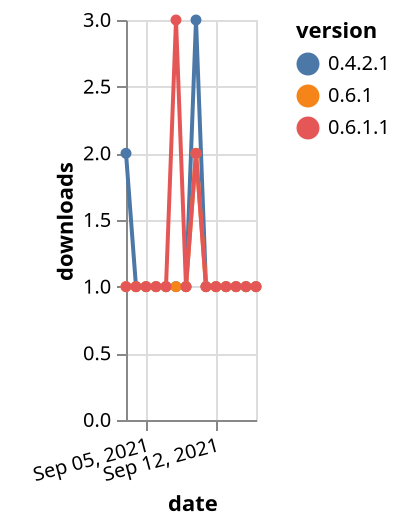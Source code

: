 {"$schema": "https://vega.github.io/schema/vega-lite/v5.json", "description": "A simple bar chart with embedded data.", "data": {"values": [{"date": "2021-09-03", "total": 350, "delta": 2, "version": "0.4.2.1"}, {"date": "2021-09-04", "total": 351, "delta": 1, "version": "0.4.2.1"}, {"date": "2021-09-05", "total": 352, "delta": 1, "version": "0.4.2.1"}, {"date": "2021-09-06", "total": 353, "delta": 1, "version": "0.4.2.1"}, {"date": "2021-09-07", "total": 354, "delta": 1, "version": "0.4.2.1"}, {"date": "2021-09-08", "total": 355, "delta": 1, "version": "0.4.2.1"}, {"date": "2021-09-09", "total": 356, "delta": 1, "version": "0.4.2.1"}, {"date": "2021-09-10", "total": 359, "delta": 3, "version": "0.4.2.1"}, {"date": "2021-09-11", "total": 360, "delta": 1, "version": "0.4.2.1"}, {"date": "2021-09-12", "total": 361, "delta": 1, "version": "0.4.2.1"}, {"date": "2021-09-13", "total": 362, "delta": 1, "version": "0.4.2.1"}, {"date": "2021-09-14", "total": 363, "delta": 1, "version": "0.4.2.1"}, {"date": "2021-09-15", "total": 364, "delta": 1, "version": "0.4.2.1"}, {"date": "2021-09-16", "total": 365, "delta": 1, "version": "0.4.2.1"}, {"date": "2021-09-03", "total": 218, "delta": 1, "version": "0.6.1"}, {"date": "2021-09-04", "total": 219, "delta": 1, "version": "0.6.1"}, {"date": "2021-09-05", "total": 220, "delta": 1, "version": "0.6.1"}, {"date": "2021-09-06", "total": 221, "delta": 1, "version": "0.6.1"}, {"date": "2021-09-07", "total": 222, "delta": 1, "version": "0.6.1"}, {"date": "2021-09-08", "total": 223, "delta": 1, "version": "0.6.1"}, {"date": "2021-09-09", "total": 224, "delta": 1, "version": "0.6.1"}, {"date": "2021-09-10", "total": 226, "delta": 2, "version": "0.6.1"}, {"date": "2021-09-11", "total": 227, "delta": 1, "version": "0.6.1"}, {"date": "2021-09-12", "total": 228, "delta": 1, "version": "0.6.1"}, {"date": "2021-09-13", "total": 229, "delta": 1, "version": "0.6.1"}, {"date": "2021-09-14", "total": 230, "delta": 1, "version": "0.6.1"}, {"date": "2021-09-15", "total": 231, "delta": 1, "version": "0.6.1"}, {"date": "2021-09-16", "total": 232, "delta": 1, "version": "0.6.1"}, {"date": "2021-09-03", "total": 251, "delta": 1, "version": "0.6.1.1"}, {"date": "2021-09-04", "total": 252, "delta": 1, "version": "0.6.1.1"}, {"date": "2021-09-05", "total": 253, "delta": 1, "version": "0.6.1.1"}, {"date": "2021-09-06", "total": 254, "delta": 1, "version": "0.6.1.1"}, {"date": "2021-09-07", "total": 255, "delta": 1, "version": "0.6.1.1"}, {"date": "2021-09-08", "total": 258, "delta": 3, "version": "0.6.1.1"}, {"date": "2021-09-09", "total": 259, "delta": 1, "version": "0.6.1.1"}, {"date": "2021-09-10", "total": 261, "delta": 2, "version": "0.6.1.1"}, {"date": "2021-09-11", "total": 262, "delta": 1, "version": "0.6.1.1"}, {"date": "2021-09-12", "total": 263, "delta": 1, "version": "0.6.1.1"}, {"date": "2021-09-13", "total": 264, "delta": 1, "version": "0.6.1.1"}, {"date": "2021-09-14", "total": 265, "delta": 1, "version": "0.6.1.1"}, {"date": "2021-09-15", "total": 266, "delta": 1, "version": "0.6.1.1"}, {"date": "2021-09-16", "total": 267, "delta": 1, "version": "0.6.1.1"}]}, "width": "container", "mark": {"type": "line", "point": {"filled": true}}, "encoding": {"x": {"field": "date", "type": "temporal", "timeUnit": "yearmonthdate", "title": "date", "axis": {"labelAngle": -15}}, "y": {"field": "delta", "type": "quantitative", "title": "downloads"}, "color": {"field": "version", "type": "nominal"}, "tooltip": {"field": "delta"}}}